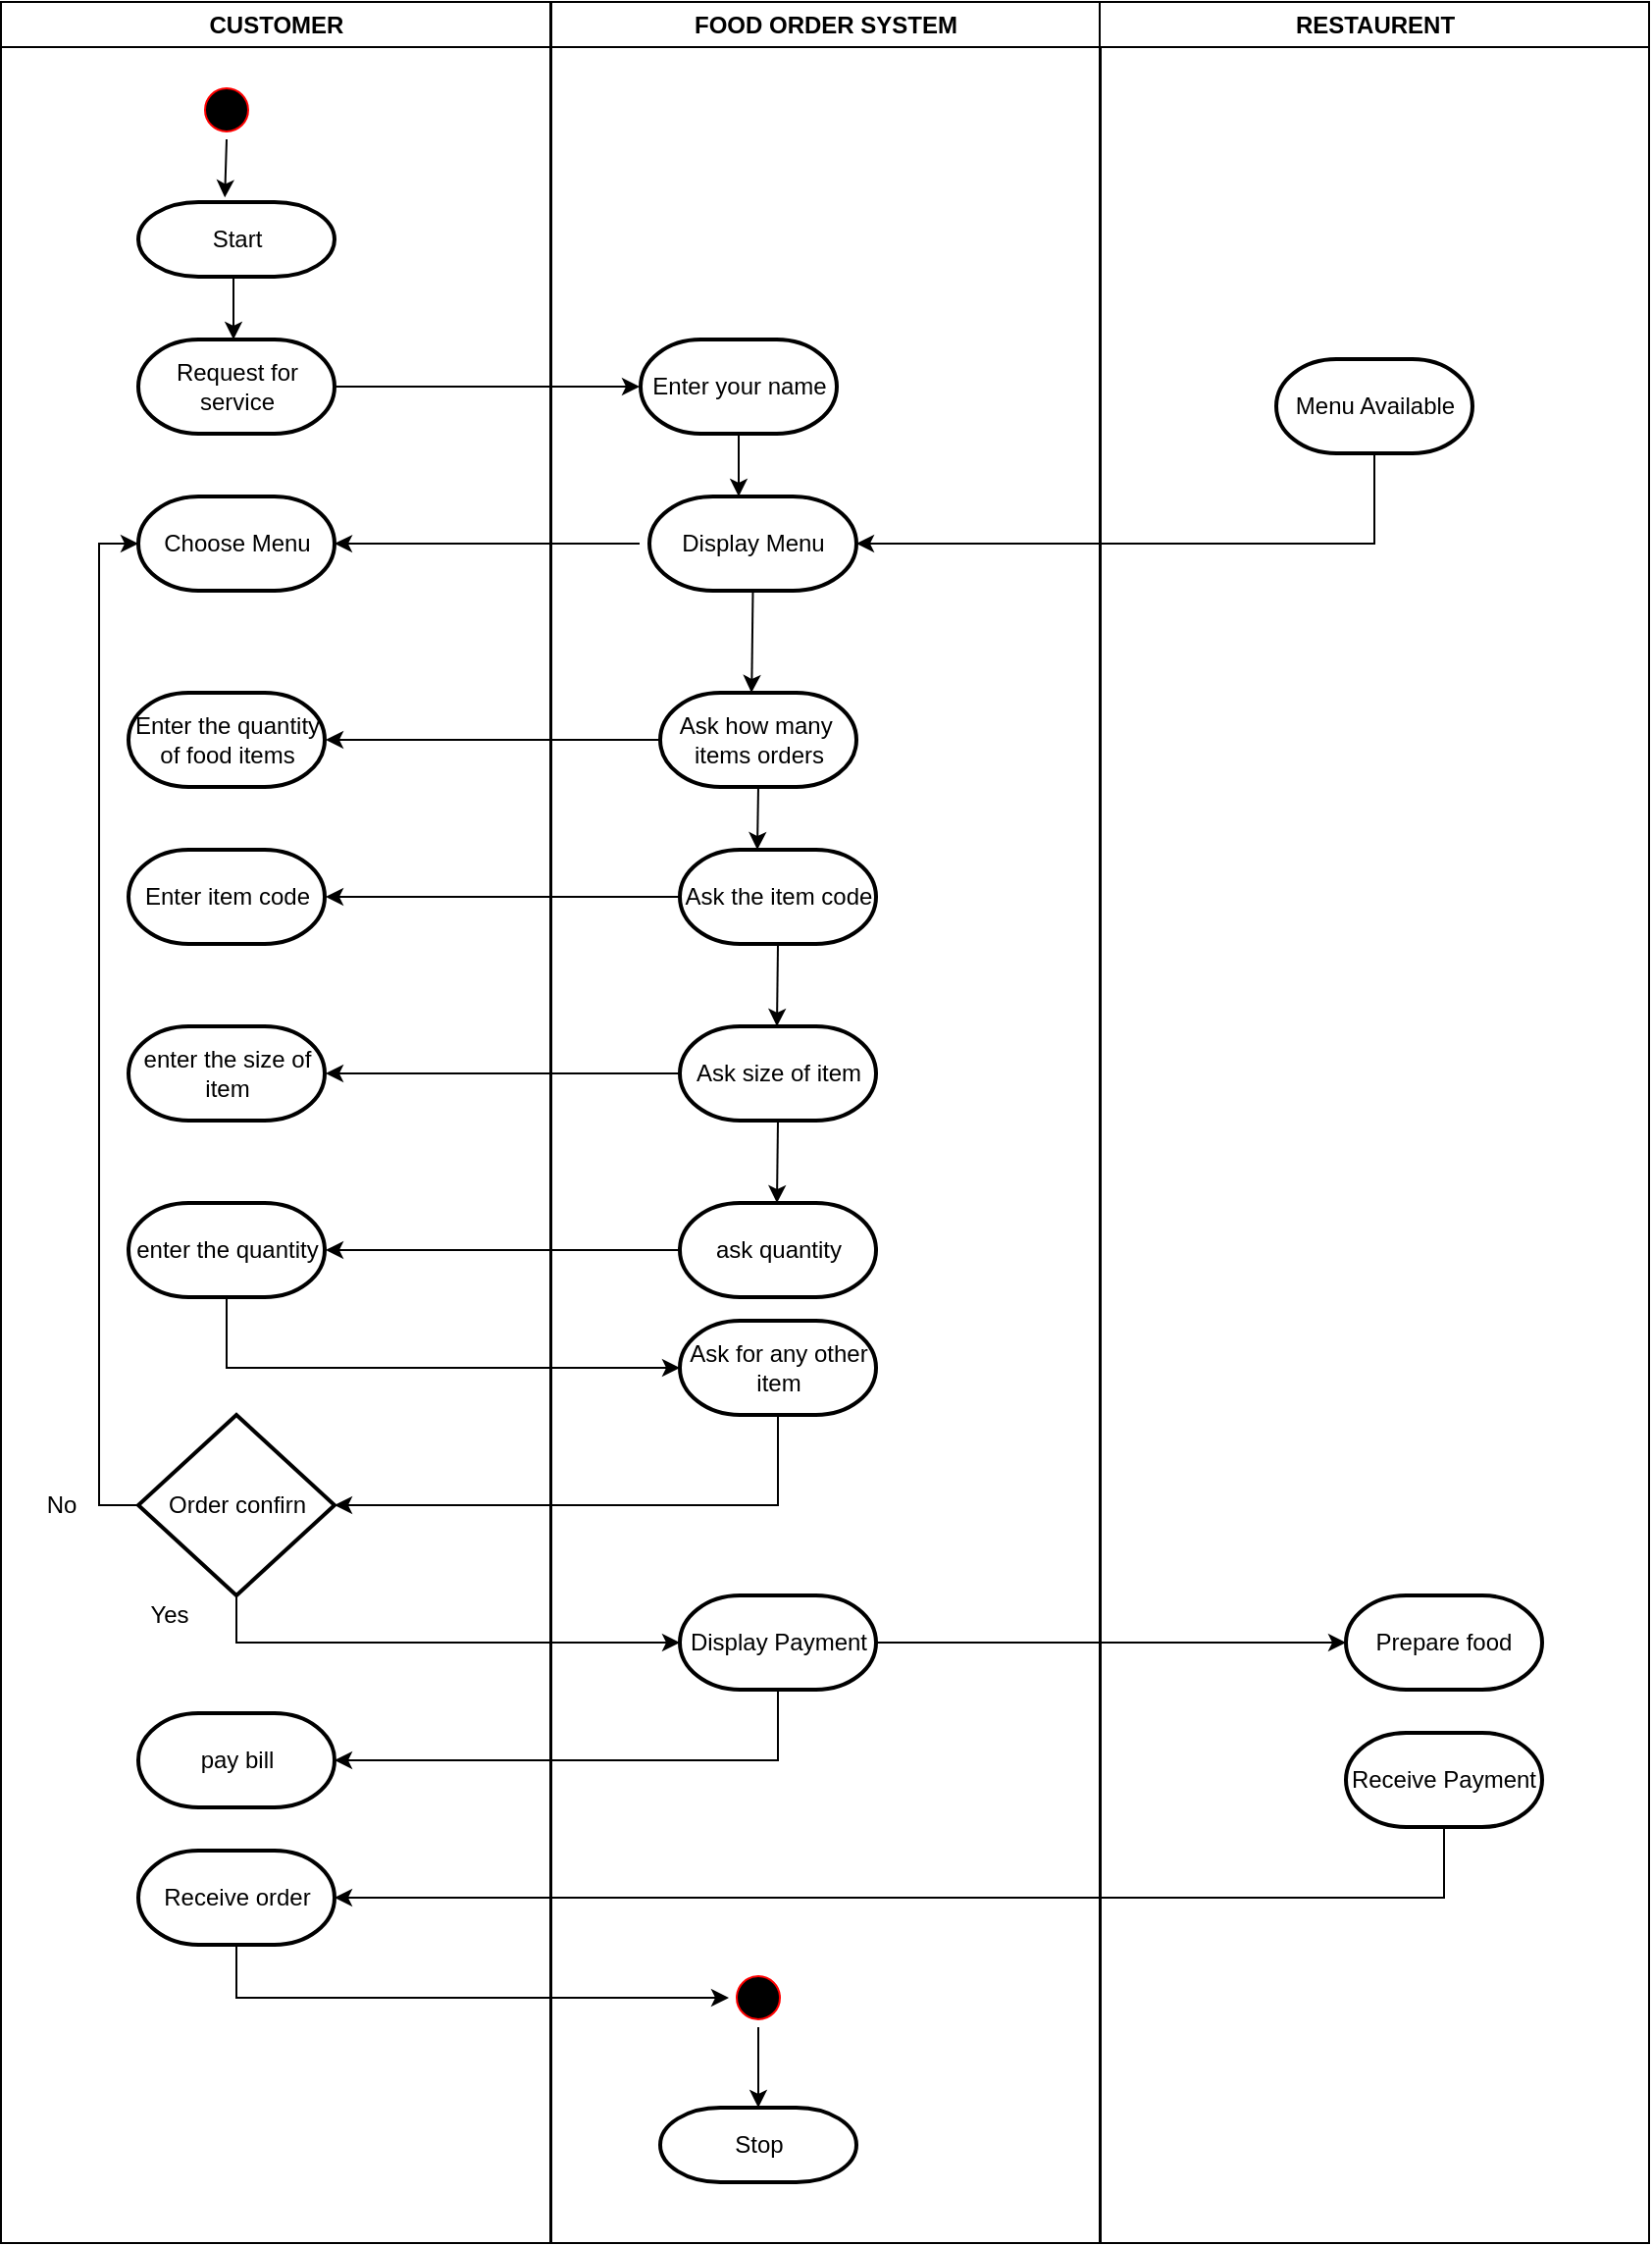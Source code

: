 <mxfile version="16.5.3" type="device"><diagram name="Page-1" id="e7e014a7-5840-1c2e-5031-d8a46d1fe8dd"><mxGraphModel dx="1955" dy="1108" grid="1" gridSize="10" guides="1" tooltips="1" connect="1" arrows="1" fold="1" page="1" pageScale="1" pageWidth="1169" pageHeight="826" background="none" math="0" shadow="0"><root><mxCell id="0"/><mxCell id="1" parent="0"/><mxCell id="2" value="CUSTOMER" style="swimlane;whiteSpace=wrap" parent="1" vertex="1"><mxGeometry x="164.5" y="128" width="280" height="1142" as="geometry"/></mxCell><mxCell id="Xe0MRLOLqnvPqq5u3wW9-123" style="edgeStyle=orthogonalEdgeStyle;rounded=0;jumpStyle=arc;orthogonalLoop=1;jettySize=auto;html=1;exitX=0.5;exitY=1;exitDx=0;exitDy=0;entryX=0.441;entryY=-0.061;entryDx=0;entryDy=0;entryPerimeter=0;" edge="1" parent="2" source="5" target="Xe0MRLOLqnvPqq5u3wW9-41"><mxGeometry relative="1" as="geometry"/></mxCell><mxCell id="5" value="" style="ellipse;shape=startState;fillColor=#000000;strokeColor=#ff0000;" parent="2" vertex="1"><mxGeometry x="100" y="40" width="30" height="30" as="geometry"/></mxCell><mxCell id="Xe0MRLOLqnvPqq5u3wW9-41" value="Start" style="strokeWidth=2;html=1;shape=mxgraph.flowchart.terminator;whiteSpace=wrap;" vertex="1" parent="2"><mxGeometry x="70" y="102" width="100" height="38" as="geometry"/></mxCell><mxCell id="Xe0MRLOLqnvPqq5u3wW9-42" value="Request for service" style="strokeWidth=2;html=1;shape=mxgraph.flowchart.terminator;whiteSpace=wrap;" vertex="1" parent="2"><mxGeometry x="70" y="172" width="100" height="48" as="geometry"/></mxCell><mxCell id="Xe0MRLOLqnvPqq5u3wW9-66" value="Choose Menu" style="strokeWidth=2;html=1;shape=mxgraph.flowchart.terminator;whiteSpace=wrap;" vertex="1" parent="2"><mxGeometry x="70" y="252" width="100" height="48" as="geometry"/></mxCell><mxCell id="Xe0MRLOLqnvPqq5u3wW9-72" value="Enter the quantity of food items" style="strokeWidth=2;html=1;shape=mxgraph.flowchart.terminator;whiteSpace=wrap;" vertex="1" parent="2"><mxGeometry x="65" y="352" width="100" height="48" as="geometry"/></mxCell><mxCell id="Xe0MRLOLqnvPqq5u3wW9-76" value="Enter item code" style="strokeWidth=2;html=1;shape=mxgraph.flowchart.terminator;whiteSpace=wrap;" vertex="1" parent="2"><mxGeometry x="65" y="432" width="100" height="48" as="geometry"/></mxCell><mxCell id="Xe0MRLOLqnvPqq5u3wW9-81" value="enter the size of item" style="strokeWidth=2;html=1;shape=mxgraph.flowchart.terminator;whiteSpace=wrap;" vertex="1" parent="2"><mxGeometry x="65" y="522" width="100" height="48" as="geometry"/></mxCell><mxCell id="Xe0MRLOLqnvPqq5u3wW9-85" value="enter the quantity" style="strokeWidth=2;html=1;shape=mxgraph.flowchart.terminator;whiteSpace=wrap;" vertex="1" parent="2"><mxGeometry x="65" y="612" width="100" height="48" as="geometry"/></mxCell><mxCell id="Xe0MRLOLqnvPqq5u3wW9-98" style="edgeStyle=orthogonalEdgeStyle;rounded=0;jumpStyle=arc;orthogonalLoop=1;jettySize=auto;html=1;exitX=0;exitY=0.5;exitDx=0;exitDy=0;exitPerimeter=0;entryX=0;entryY=0.5;entryDx=0;entryDy=0;entryPerimeter=0;" edge="1" parent="2" source="Xe0MRLOLqnvPqq5u3wW9-95" target="Xe0MRLOLqnvPqq5u3wW9-66"><mxGeometry relative="1" as="geometry"/></mxCell><mxCell id="Xe0MRLOLqnvPqq5u3wW9-95" value="Order confirn" style="strokeWidth=2;html=1;shape=mxgraph.flowchart.decision;whiteSpace=wrap;" vertex="1" parent="2"><mxGeometry x="70" y="720" width="100" height="92" as="geometry"/></mxCell><mxCell id="Xe0MRLOLqnvPqq5u3wW9-99" value="No" style="text;html=1;align=center;verticalAlign=middle;resizable=0;points=[];autosize=1;strokeColor=none;fillColor=none;" vertex="1" parent="2"><mxGeometry x="15.5" y="756" width="30" height="20" as="geometry"/></mxCell><mxCell id="Xe0MRLOLqnvPqq5u3wW9-110" value="pay bill" style="strokeWidth=2;html=1;shape=mxgraph.flowchart.terminator;whiteSpace=wrap;" vertex="1" parent="2"><mxGeometry x="70" y="872" width="100" height="48" as="geometry"/></mxCell><mxCell id="Xe0MRLOLqnvPqq5u3wW9-115" value="Receive order" style="strokeWidth=2;html=1;shape=mxgraph.flowchart.terminator;whiteSpace=wrap;" vertex="1" parent="2"><mxGeometry x="70" y="942" width="100" height="48" as="geometry"/></mxCell><mxCell id="3" value="FOOD ORDER SYSTEM" style="swimlane;whiteSpace=wrap" parent="1" vertex="1"><mxGeometry x="445" y="128" width="280" height="1142" as="geometry"/></mxCell><mxCell id="Xe0MRLOLqnvPqq5u3wW9-61" value="" style="edgeStyle=orthogonalEdgeStyle;rounded=0;jumpStyle=arc;orthogonalLoop=1;jettySize=auto;html=1;" edge="1" parent="3" source="Xe0MRLOLqnvPqq5u3wW9-57"><mxGeometry relative="1" as="geometry"><mxPoint x="95.5" y="252" as="targetPoint"/></mxGeometry></mxCell><mxCell id="Xe0MRLOLqnvPqq5u3wW9-57" value="Enter your name" style="strokeWidth=2;html=1;shape=mxgraph.flowchart.terminator;whiteSpace=wrap;" vertex="1" parent="3"><mxGeometry x="45.5" y="172" width="100" height="48" as="geometry"/></mxCell><mxCell id="Xe0MRLOLqnvPqq5u3wW9-62" value="Display Menu" style="strokeWidth=2;html=1;shape=mxgraph.flowchart.terminator;whiteSpace=wrap;" vertex="1" parent="3"><mxGeometry x="50" y="252" width="105.5" height="48" as="geometry"/></mxCell><mxCell id="Xe0MRLOLqnvPqq5u3wW9-70" value="Ask how many&amp;nbsp; items orders" style="strokeWidth=2;html=1;shape=mxgraph.flowchart.terminator;whiteSpace=wrap;" vertex="1" parent="3"><mxGeometry x="55.5" y="352" width="100" height="48" as="geometry"/></mxCell><mxCell id="Xe0MRLOLqnvPqq5u3wW9-74" value="Ask the item code" style="strokeWidth=2;html=1;shape=mxgraph.flowchart.terminator;whiteSpace=wrap;" vertex="1" parent="3"><mxGeometry x="65.5" y="432" width="100" height="48" as="geometry"/></mxCell><mxCell id="Xe0MRLOLqnvPqq5u3wW9-79" value="Ask size of item" style="strokeWidth=2;html=1;shape=mxgraph.flowchart.terminator;whiteSpace=wrap;" vertex="1" parent="3"><mxGeometry x="65.5" y="522" width="100" height="48" as="geometry"/></mxCell><mxCell id="Xe0MRLOLqnvPqq5u3wW9-83" value="&amp;nbsp;ask quantity&amp;nbsp;" style="strokeWidth=2;html=1;shape=mxgraph.flowchart.terminator;whiteSpace=wrap;" vertex="1" parent="3"><mxGeometry x="65.5" y="612" width="100" height="48" as="geometry"/></mxCell><mxCell id="Xe0MRLOLqnvPqq5u3wW9-94" value="Ask for any other item" style="strokeWidth=2;html=1;shape=mxgraph.flowchart.terminator;whiteSpace=wrap;" vertex="1" parent="3"><mxGeometry x="65.5" y="672" width="100" height="48" as="geometry"/></mxCell><mxCell id="Xe0MRLOLqnvPqq5u3wW9-101" value="Display Payment" style="strokeWidth=2;html=1;shape=mxgraph.flowchart.terminator;whiteSpace=wrap;" vertex="1" parent="3"><mxGeometry x="65.5" y="812" width="100" height="48" as="geometry"/></mxCell><mxCell id="Xe0MRLOLqnvPqq5u3wW9-122" style="edgeStyle=orthogonalEdgeStyle;rounded=0;jumpStyle=arc;orthogonalLoop=1;jettySize=auto;html=1;exitX=0.5;exitY=1;exitDx=0;exitDy=0;entryX=0.5;entryY=0;entryDx=0;entryDy=0;entryPerimeter=0;" edge="1" parent="3" source="Xe0MRLOLqnvPqq5u3wW9-117" target="Xe0MRLOLqnvPqq5u3wW9-121"><mxGeometry relative="1" as="geometry"/></mxCell><mxCell id="Xe0MRLOLqnvPqq5u3wW9-117" value="" style="ellipse;shape=startState;fillColor=#000000;strokeColor=#ff0000;" vertex="1" parent="3"><mxGeometry x="90.5" y="1002" width="30" height="30" as="geometry"/></mxCell><mxCell id="Xe0MRLOLqnvPqq5u3wW9-121" value="Stop" style="strokeWidth=2;html=1;shape=mxgraph.flowchart.terminator;whiteSpace=wrap;" vertex="1" parent="3"><mxGeometry x="55.5" y="1073" width="100" height="38" as="geometry"/></mxCell><mxCell id="4" value="RESTAURENT" style="swimlane;whiteSpace=wrap" parent="1" vertex="1"><mxGeometry x="724.5" y="128" width="280" height="1142" as="geometry"/></mxCell><mxCell id="Xe0MRLOLqnvPqq5u3wW9-106" value="Menu Available" style="strokeWidth=2;html=1;shape=mxgraph.flowchart.terminator;whiteSpace=wrap;" vertex="1" parent="4"><mxGeometry x="90" y="182" width="100" height="48" as="geometry"/></mxCell><mxCell id="Xe0MRLOLqnvPqq5u3wW9-108" value="Prepare food" style="strokeWidth=2;html=1;shape=mxgraph.flowchart.terminator;whiteSpace=wrap;" vertex="1" parent="4"><mxGeometry x="125.5" y="812" width="100" height="48" as="geometry"/></mxCell><mxCell id="Xe0MRLOLqnvPqq5u3wW9-112" value="Receive Payment" style="strokeWidth=2;html=1;shape=mxgraph.flowchart.terminator;whiteSpace=wrap;" vertex="1" parent="4"><mxGeometry x="125.5" y="882" width="100" height="48" as="geometry"/></mxCell><mxCell id="Xe0MRLOLqnvPqq5u3wW9-54" style="edgeStyle=orthogonalEdgeStyle;rounded=0;jumpStyle=arc;orthogonalLoop=1;jettySize=auto;html=1;exitX=0.5;exitY=1;exitDx=0;exitDy=0;exitPerimeter=0;" edge="1" parent="1" source="Xe0MRLOLqnvPqq5u3wW9-41"><mxGeometry relative="1" as="geometry"><mxPoint x="283" y="300" as="targetPoint"/></mxGeometry></mxCell><mxCell id="Xe0MRLOLqnvPqq5u3wW9-56" style="edgeStyle=orthogonalEdgeStyle;rounded=0;jumpStyle=arc;orthogonalLoop=1;jettySize=auto;html=1;exitX=1;exitY=0.5;exitDx=0;exitDy=0;exitPerimeter=0;" edge="1" parent="1" source="Xe0MRLOLqnvPqq5u3wW9-42"><mxGeometry relative="1" as="geometry"><mxPoint x="490" y="324" as="targetPoint"/></mxGeometry></mxCell><mxCell id="Xe0MRLOLqnvPqq5u3wW9-65" value="" style="edgeStyle=orthogonalEdgeStyle;rounded=0;jumpStyle=arc;orthogonalLoop=1;jettySize=auto;html=1;entryX=1;entryY=0.5;entryDx=0;entryDy=0;entryPerimeter=0;" edge="1" parent="1" target="Xe0MRLOLqnvPqq5u3wW9-66"><mxGeometry relative="1" as="geometry"><mxPoint x="490" y="404" as="sourcePoint"/><mxPoint x="361.75" y="404" as="targetPoint"/></mxGeometry></mxCell><mxCell id="Xe0MRLOLqnvPqq5u3wW9-69" style="edgeStyle=orthogonalEdgeStyle;rounded=0;jumpStyle=arc;orthogonalLoop=1;jettySize=auto;html=1;exitX=0.5;exitY=1;exitDx=0;exitDy=0;exitPerimeter=0;" edge="1" parent="1" source="Xe0MRLOLqnvPqq5u3wW9-62"><mxGeometry relative="1" as="geometry"><mxPoint x="547" y="480" as="targetPoint"/></mxGeometry></mxCell><mxCell id="Xe0MRLOLqnvPqq5u3wW9-71" style="edgeStyle=orthogonalEdgeStyle;rounded=0;jumpStyle=arc;orthogonalLoop=1;jettySize=auto;html=1;exitX=0;exitY=0.5;exitDx=0;exitDy=0;exitPerimeter=0;" edge="1" parent="1" source="Xe0MRLOLqnvPqq5u3wW9-70"><mxGeometry relative="1" as="geometry"><mxPoint x="330" y="504" as="targetPoint"/></mxGeometry></mxCell><mxCell id="Xe0MRLOLqnvPqq5u3wW9-73" style="edgeStyle=orthogonalEdgeStyle;rounded=0;jumpStyle=arc;orthogonalLoop=1;jettySize=auto;html=1;exitX=0.5;exitY=1;exitDx=0;exitDy=0;exitPerimeter=0;" edge="1" parent="1" source="Xe0MRLOLqnvPqq5u3wW9-70"><mxGeometry relative="1" as="geometry"><mxPoint x="550" y="560" as="targetPoint"/></mxGeometry></mxCell><mxCell id="Xe0MRLOLqnvPqq5u3wW9-75" style="edgeStyle=orthogonalEdgeStyle;rounded=0;jumpStyle=arc;orthogonalLoop=1;jettySize=auto;html=1;exitX=0;exitY=0.5;exitDx=0;exitDy=0;exitPerimeter=0;" edge="1" parent="1" source="Xe0MRLOLqnvPqq5u3wW9-74"><mxGeometry relative="1" as="geometry"><mxPoint x="330" y="584" as="targetPoint"/></mxGeometry></mxCell><mxCell id="Xe0MRLOLqnvPqq5u3wW9-78" style="edgeStyle=orthogonalEdgeStyle;rounded=0;jumpStyle=arc;orthogonalLoop=1;jettySize=auto;html=1;exitX=0.5;exitY=1;exitDx=0;exitDy=0;exitPerimeter=0;" edge="1" parent="1" source="Xe0MRLOLqnvPqq5u3wW9-74"><mxGeometry relative="1" as="geometry"><mxPoint x="560" y="650" as="targetPoint"/></mxGeometry></mxCell><mxCell id="Xe0MRLOLqnvPqq5u3wW9-80" style="edgeStyle=orthogonalEdgeStyle;rounded=0;jumpStyle=arc;orthogonalLoop=1;jettySize=auto;html=1;exitX=0;exitY=0.5;exitDx=0;exitDy=0;exitPerimeter=0;" edge="1" parent="1" source="Xe0MRLOLqnvPqq5u3wW9-79"><mxGeometry relative="1" as="geometry"><mxPoint x="330" y="674" as="targetPoint"/></mxGeometry></mxCell><mxCell id="Xe0MRLOLqnvPqq5u3wW9-82" style="edgeStyle=orthogonalEdgeStyle;rounded=0;jumpStyle=arc;orthogonalLoop=1;jettySize=auto;html=1;exitX=0.5;exitY=1;exitDx=0;exitDy=0;exitPerimeter=0;" edge="1" parent="1" source="Xe0MRLOLqnvPqq5u3wW9-79"><mxGeometry relative="1" as="geometry"><mxPoint x="560" y="740" as="targetPoint"/></mxGeometry></mxCell><mxCell id="Xe0MRLOLqnvPqq5u3wW9-84" style="edgeStyle=orthogonalEdgeStyle;rounded=0;jumpStyle=arc;orthogonalLoop=1;jettySize=auto;html=1;exitX=0;exitY=0.5;exitDx=0;exitDy=0;exitPerimeter=0;" edge="1" parent="1" source="Xe0MRLOLqnvPqq5u3wW9-83"><mxGeometry relative="1" as="geometry"><mxPoint x="330" y="764" as="targetPoint"/></mxGeometry></mxCell><mxCell id="Xe0MRLOLqnvPqq5u3wW9-96" style="edgeStyle=orthogonalEdgeStyle;rounded=0;jumpStyle=arc;orthogonalLoop=1;jettySize=auto;html=1;exitX=0.5;exitY=1;exitDx=0;exitDy=0;exitPerimeter=0;entryX=1;entryY=0.5;entryDx=0;entryDy=0;entryPerimeter=0;" edge="1" parent="1" source="Xe0MRLOLqnvPqq5u3wW9-94" target="Xe0MRLOLqnvPqq5u3wW9-95"><mxGeometry relative="1" as="geometry"/></mxCell><mxCell id="Xe0MRLOLqnvPqq5u3wW9-97" style="edgeStyle=orthogonalEdgeStyle;rounded=0;jumpStyle=arc;orthogonalLoop=1;jettySize=auto;html=1;exitX=0.5;exitY=1;exitDx=0;exitDy=0;exitPerimeter=0;entryX=0;entryY=0.5;entryDx=0;entryDy=0;entryPerimeter=0;" edge="1" parent="1" source="Xe0MRLOLqnvPqq5u3wW9-85" target="Xe0MRLOLqnvPqq5u3wW9-94"><mxGeometry relative="1" as="geometry"/></mxCell><mxCell id="Xe0MRLOLqnvPqq5u3wW9-105" style="edgeStyle=orthogonalEdgeStyle;rounded=0;jumpStyle=arc;orthogonalLoop=1;jettySize=auto;html=1;exitX=0.5;exitY=1;exitDx=0;exitDy=0;exitPerimeter=0;entryX=0;entryY=0.5;entryDx=0;entryDy=0;entryPerimeter=0;" edge="1" parent="1" source="Xe0MRLOLqnvPqq5u3wW9-95" target="Xe0MRLOLqnvPqq5u3wW9-101"><mxGeometry relative="1" as="geometry"/></mxCell><mxCell id="Xe0MRLOLqnvPqq5u3wW9-107" style="edgeStyle=orthogonalEdgeStyle;rounded=0;jumpStyle=arc;orthogonalLoop=1;jettySize=auto;html=1;exitX=0.5;exitY=1;exitDx=0;exitDy=0;exitPerimeter=0;entryX=1;entryY=0.5;entryDx=0;entryDy=0;entryPerimeter=0;" edge="1" parent="1" source="Xe0MRLOLqnvPqq5u3wW9-106" target="Xe0MRLOLqnvPqq5u3wW9-62"><mxGeometry relative="1" as="geometry"/></mxCell><mxCell id="Xe0MRLOLqnvPqq5u3wW9-109" style="edgeStyle=orthogonalEdgeStyle;rounded=0;jumpStyle=arc;orthogonalLoop=1;jettySize=auto;html=1;exitX=1;exitY=0.5;exitDx=0;exitDy=0;exitPerimeter=0;entryX=0;entryY=0.5;entryDx=0;entryDy=0;entryPerimeter=0;" edge="1" parent="1" source="Xe0MRLOLqnvPqq5u3wW9-101" target="Xe0MRLOLqnvPqq5u3wW9-108"><mxGeometry relative="1" as="geometry"/></mxCell><mxCell id="Xe0MRLOLqnvPqq5u3wW9-111" style="edgeStyle=orthogonalEdgeStyle;rounded=0;jumpStyle=arc;orthogonalLoop=1;jettySize=auto;html=1;exitX=0.5;exitY=1;exitDx=0;exitDy=0;exitPerimeter=0;entryX=1;entryY=0.5;entryDx=0;entryDy=0;entryPerimeter=0;" edge="1" parent="1" source="Xe0MRLOLqnvPqq5u3wW9-101" target="Xe0MRLOLqnvPqq5u3wW9-110"><mxGeometry relative="1" as="geometry"/></mxCell><mxCell id="Xe0MRLOLqnvPqq5u3wW9-113" value="Yes" style="text;html=1;align=center;verticalAlign=middle;resizable=0;points=[];autosize=1;strokeColor=none;fillColor=none;" vertex="1" parent="1"><mxGeometry x="235" y="940" width="30" height="20" as="geometry"/></mxCell><mxCell id="Xe0MRLOLqnvPqq5u3wW9-116" style="edgeStyle=orthogonalEdgeStyle;rounded=0;jumpStyle=arc;orthogonalLoop=1;jettySize=auto;html=1;exitX=0.5;exitY=1;exitDx=0;exitDy=0;exitPerimeter=0;entryX=1;entryY=0.5;entryDx=0;entryDy=0;entryPerimeter=0;" edge="1" parent="1" source="Xe0MRLOLqnvPqq5u3wW9-112" target="Xe0MRLOLqnvPqq5u3wW9-115"><mxGeometry relative="1" as="geometry"/></mxCell><mxCell id="Xe0MRLOLqnvPqq5u3wW9-120" style="edgeStyle=orthogonalEdgeStyle;rounded=0;jumpStyle=arc;orthogonalLoop=1;jettySize=auto;html=1;exitX=0.5;exitY=1;exitDx=0;exitDy=0;exitPerimeter=0;entryX=0;entryY=0.5;entryDx=0;entryDy=0;" edge="1" parent="1" source="Xe0MRLOLqnvPqq5u3wW9-115" target="Xe0MRLOLqnvPqq5u3wW9-117"><mxGeometry relative="1" as="geometry"/></mxCell></root></mxGraphModel></diagram></mxfile>